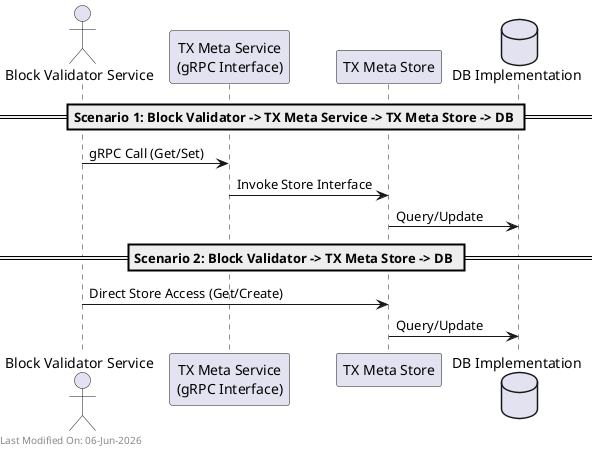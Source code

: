 @startuml
actor "Block Validator Service" as BVS
participant "TX Meta Service\n(gRPC Interface)" as TXMS
participant "TX Meta Store" as TXMStore
database "DB Implementation" as DB

== Scenario 1: Block Validator -> TX Meta Service -> TX Meta Store -> DB ==
BVS -> TXMS : gRPC Call (Get/Set)
TXMS -> TXMStore : Invoke Store Interface
TXMStore -> DB : Query/Update

== Scenario 2: Block Validator -> TX Meta Store -> DB ==
BVS -> TXMStore : Direct Store Access (Get/Create)
TXMStore -> DB : Query/Update

left footer Last Modified On: %date("dd-MMM-yyyy")

@enduml
